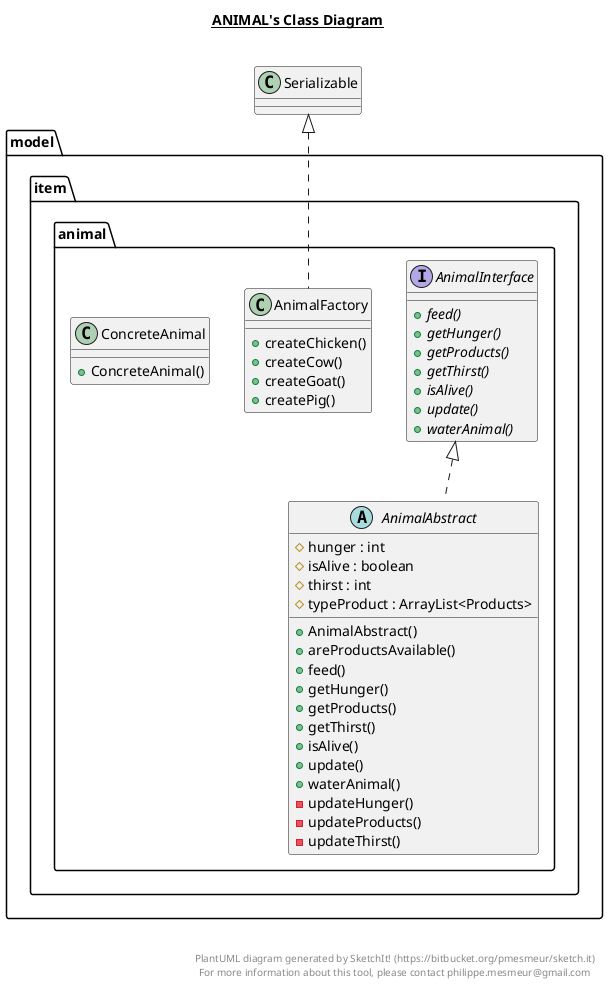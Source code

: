 @startuml

title __ANIMAL's Class Diagram__\n

  namespace model {
    namespace item {
      namespace animal {
        abstract class model.item.animal.AnimalAbstract {
            # hunger : int
            # isAlive : boolean
            # thirst : int
            # typeProduct : ArrayList<Products>
            + AnimalAbstract()
            + areProductsAvailable()
            + feed()
            + getHunger()
            + getProducts()
            + getThirst()
            + isAlive()
            + update()
            + waterAnimal()
            - updateHunger()
            - updateProducts()
            - updateThirst()
        }
      }
    }
  }
  

  namespace model {
    namespace item {
      namespace animal {
        class model.item.animal.AnimalFactory {
            + createChicken()
            + createCow()
            + createGoat()
            + createPig()
        }
      }
    }
  }
  

  namespace model {
    namespace item {
      namespace animal {
        interface model.item.animal.AnimalInterface {
            {abstract} + feed()
            {abstract} + getHunger()
            {abstract} + getProducts()
            {abstract} + getThirst()
            {abstract} + isAlive()
            {abstract} + update()
            {abstract} + waterAnimal()
        }
      }
    }
  }
  

  namespace model {
    namespace item {
      namespace animal {
        class model.item.animal.ConcreteAnimal {
            + ConcreteAnimal()
        }
      }
    }
  }
  

  model.item.animal.AnimalAbstract .up.|> AnimalInterface
  model.item.animal.AnimalFactory .up.|> Serializable


right footer


PlantUML diagram generated by SketchIt! (https://bitbucket.org/pmesmeur/sketch.it)
For more information about this tool, please contact philippe.mesmeur@gmail.com
endfooter

@enduml
